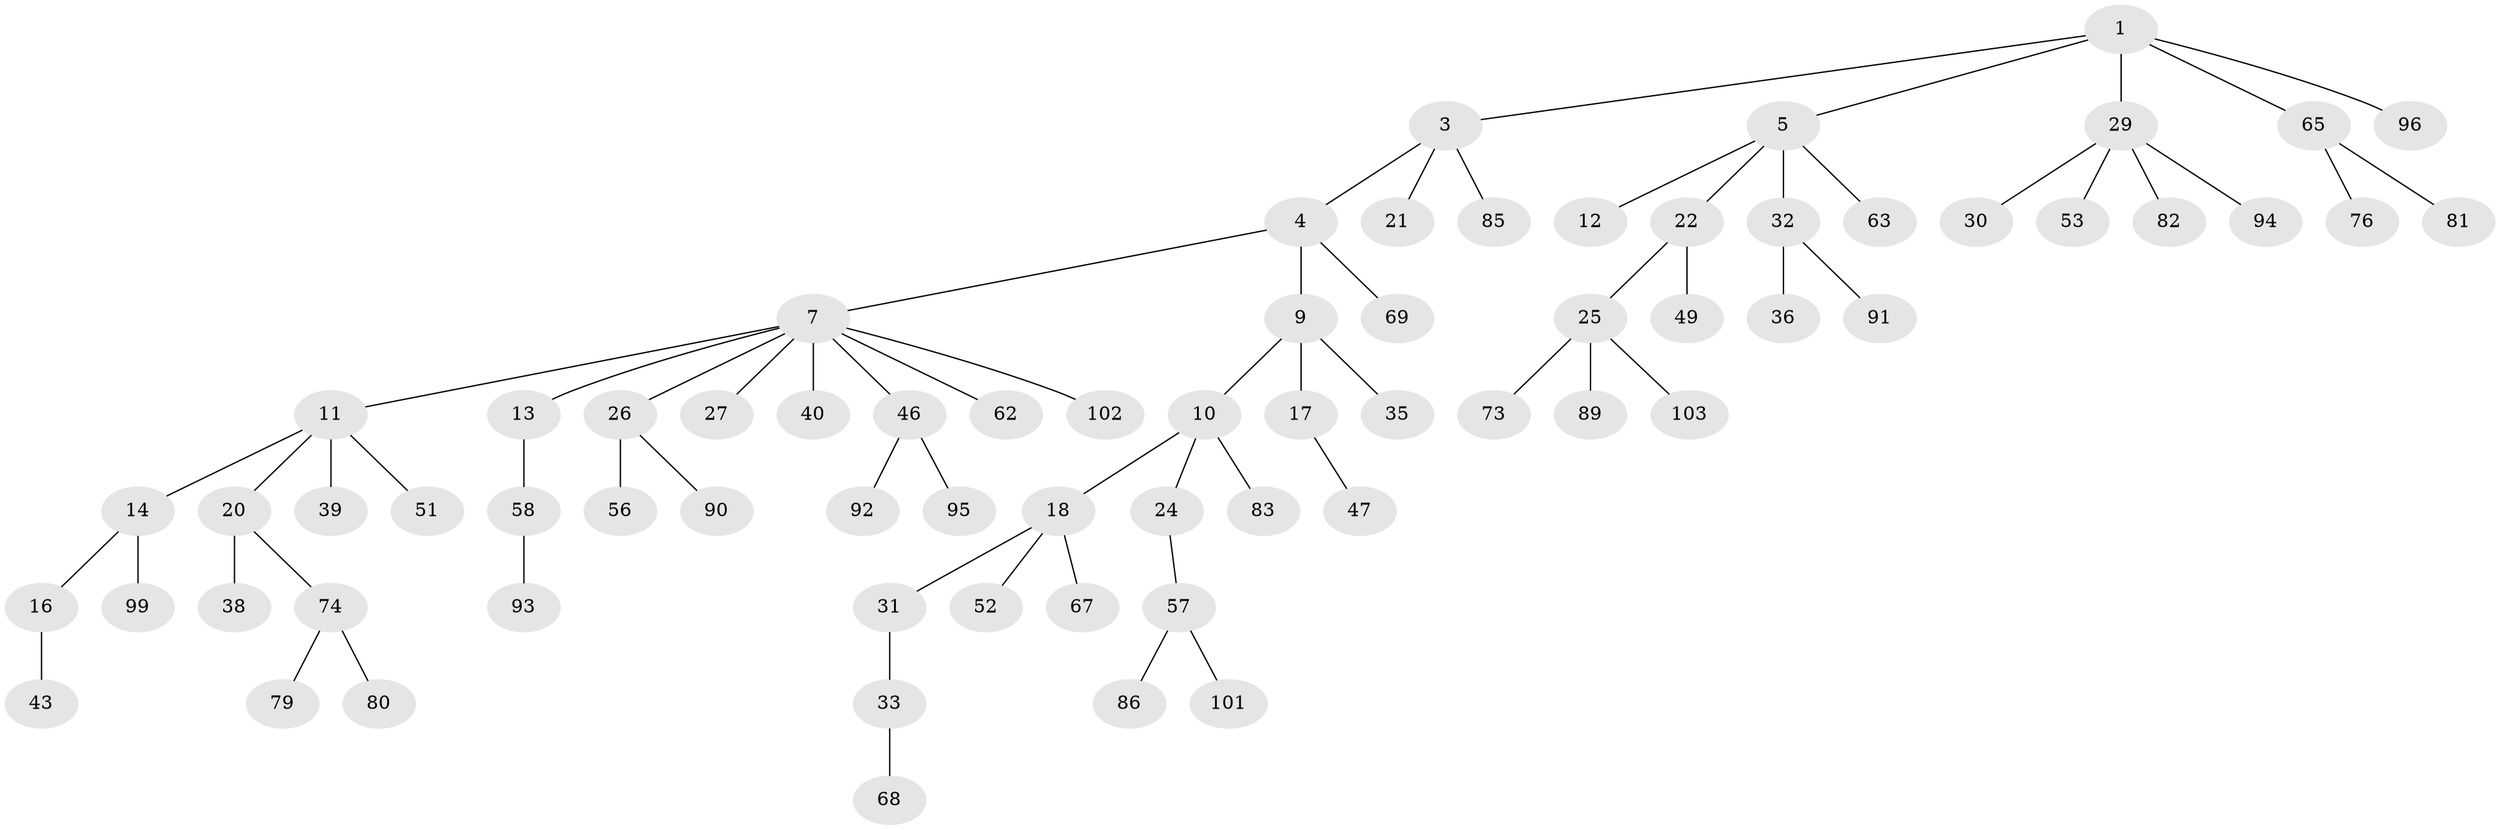 // original degree distribution, {4: 0.0660377358490566, 3: 0.11320754716981132, 5: 0.03773584905660377, 2: 0.2641509433962264, 6: 0.02830188679245283, 1: 0.49056603773584906}
// Generated by graph-tools (version 1.1) at 2025/42/03/06/25 10:42:04]
// undirected, 69 vertices, 68 edges
graph export_dot {
graph [start="1"]
  node [color=gray90,style=filled];
  1 [super="+2"];
  3 [super="+15"];
  4 [super="+6"];
  5 [super="+44"];
  7 [super="+8"];
  9 [super="+37"];
  10 [super="+41"];
  11 [super="+64"];
  12 [super="+19"];
  13;
  14 [super="+71"];
  16 [super="+34"];
  17 [super="+42"];
  18 [super="+23"];
  20;
  21 [super="+55"];
  22 [super="+59"];
  24 [super="+50"];
  25 [super="+28"];
  26 [super="+87"];
  27 [super="+84"];
  29 [super="+98"];
  30 [super="+100"];
  31 [super="+88"];
  32;
  33 [super="+45"];
  35;
  36 [super="+75"];
  38 [super="+97"];
  39;
  40;
  43 [super="+48"];
  46 [super="+66"];
  47;
  49 [super="+60"];
  51 [super="+78"];
  52 [super="+54"];
  53;
  56 [super="+77"];
  57 [super="+72"];
  58 [super="+61"];
  62;
  63;
  65 [super="+70"];
  67;
  68;
  69;
  73;
  74;
  76;
  79;
  80 [super="+105"];
  81;
  82;
  83;
  85;
  86 [super="+106"];
  89;
  90;
  91;
  92;
  93;
  94;
  95;
  96 [super="+104"];
  99;
  101;
  102;
  103;
  1 -- 3;
  1 -- 65;
  1 -- 96;
  1 -- 5;
  1 -- 29;
  3 -- 4;
  3 -- 21;
  3 -- 85;
  4 -- 7;
  4 -- 69;
  4 -- 9;
  5 -- 12;
  5 -- 22;
  5 -- 32;
  5 -- 63;
  7 -- 13;
  7 -- 26;
  7 -- 40;
  7 -- 46;
  7 -- 102;
  7 -- 11;
  7 -- 27;
  7 -- 62;
  9 -- 10;
  9 -- 17;
  9 -- 35;
  10 -- 18;
  10 -- 24;
  10 -- 83;
  11 -- 14;
  11 -- 20;
  11 -- 39;
  11 -- 51;
  13 -- 58;
  14 -- 16;
  14 -- 99;
  16 -- 43;
  17 -- 47;
  18 -- 52;
  18 -- 67;
  18 -- 31;
  20 -- 38;
  20 -- 74;
  22 -- 25;
  22 -- 49;
  24 -- 57;
  25 -- 73;
  25 -- 89;
  25 -- 103;
  26 -- 56;
  26 -- 90;
  29 -- 30;
  29 -- 53;
  29 -- 82;
  29 -- 94;
  31 -- 33;
  32 -- 36;
  32 -- 91;
  33 -- 68;
  46 -- 92;
  46 -- 95;
  57 -- 101;
  57 -- 86;
  58 -- 93;
  65 -- 81;
  65 -- 76;
  74 -- 79;
  74 -- 80;
}
